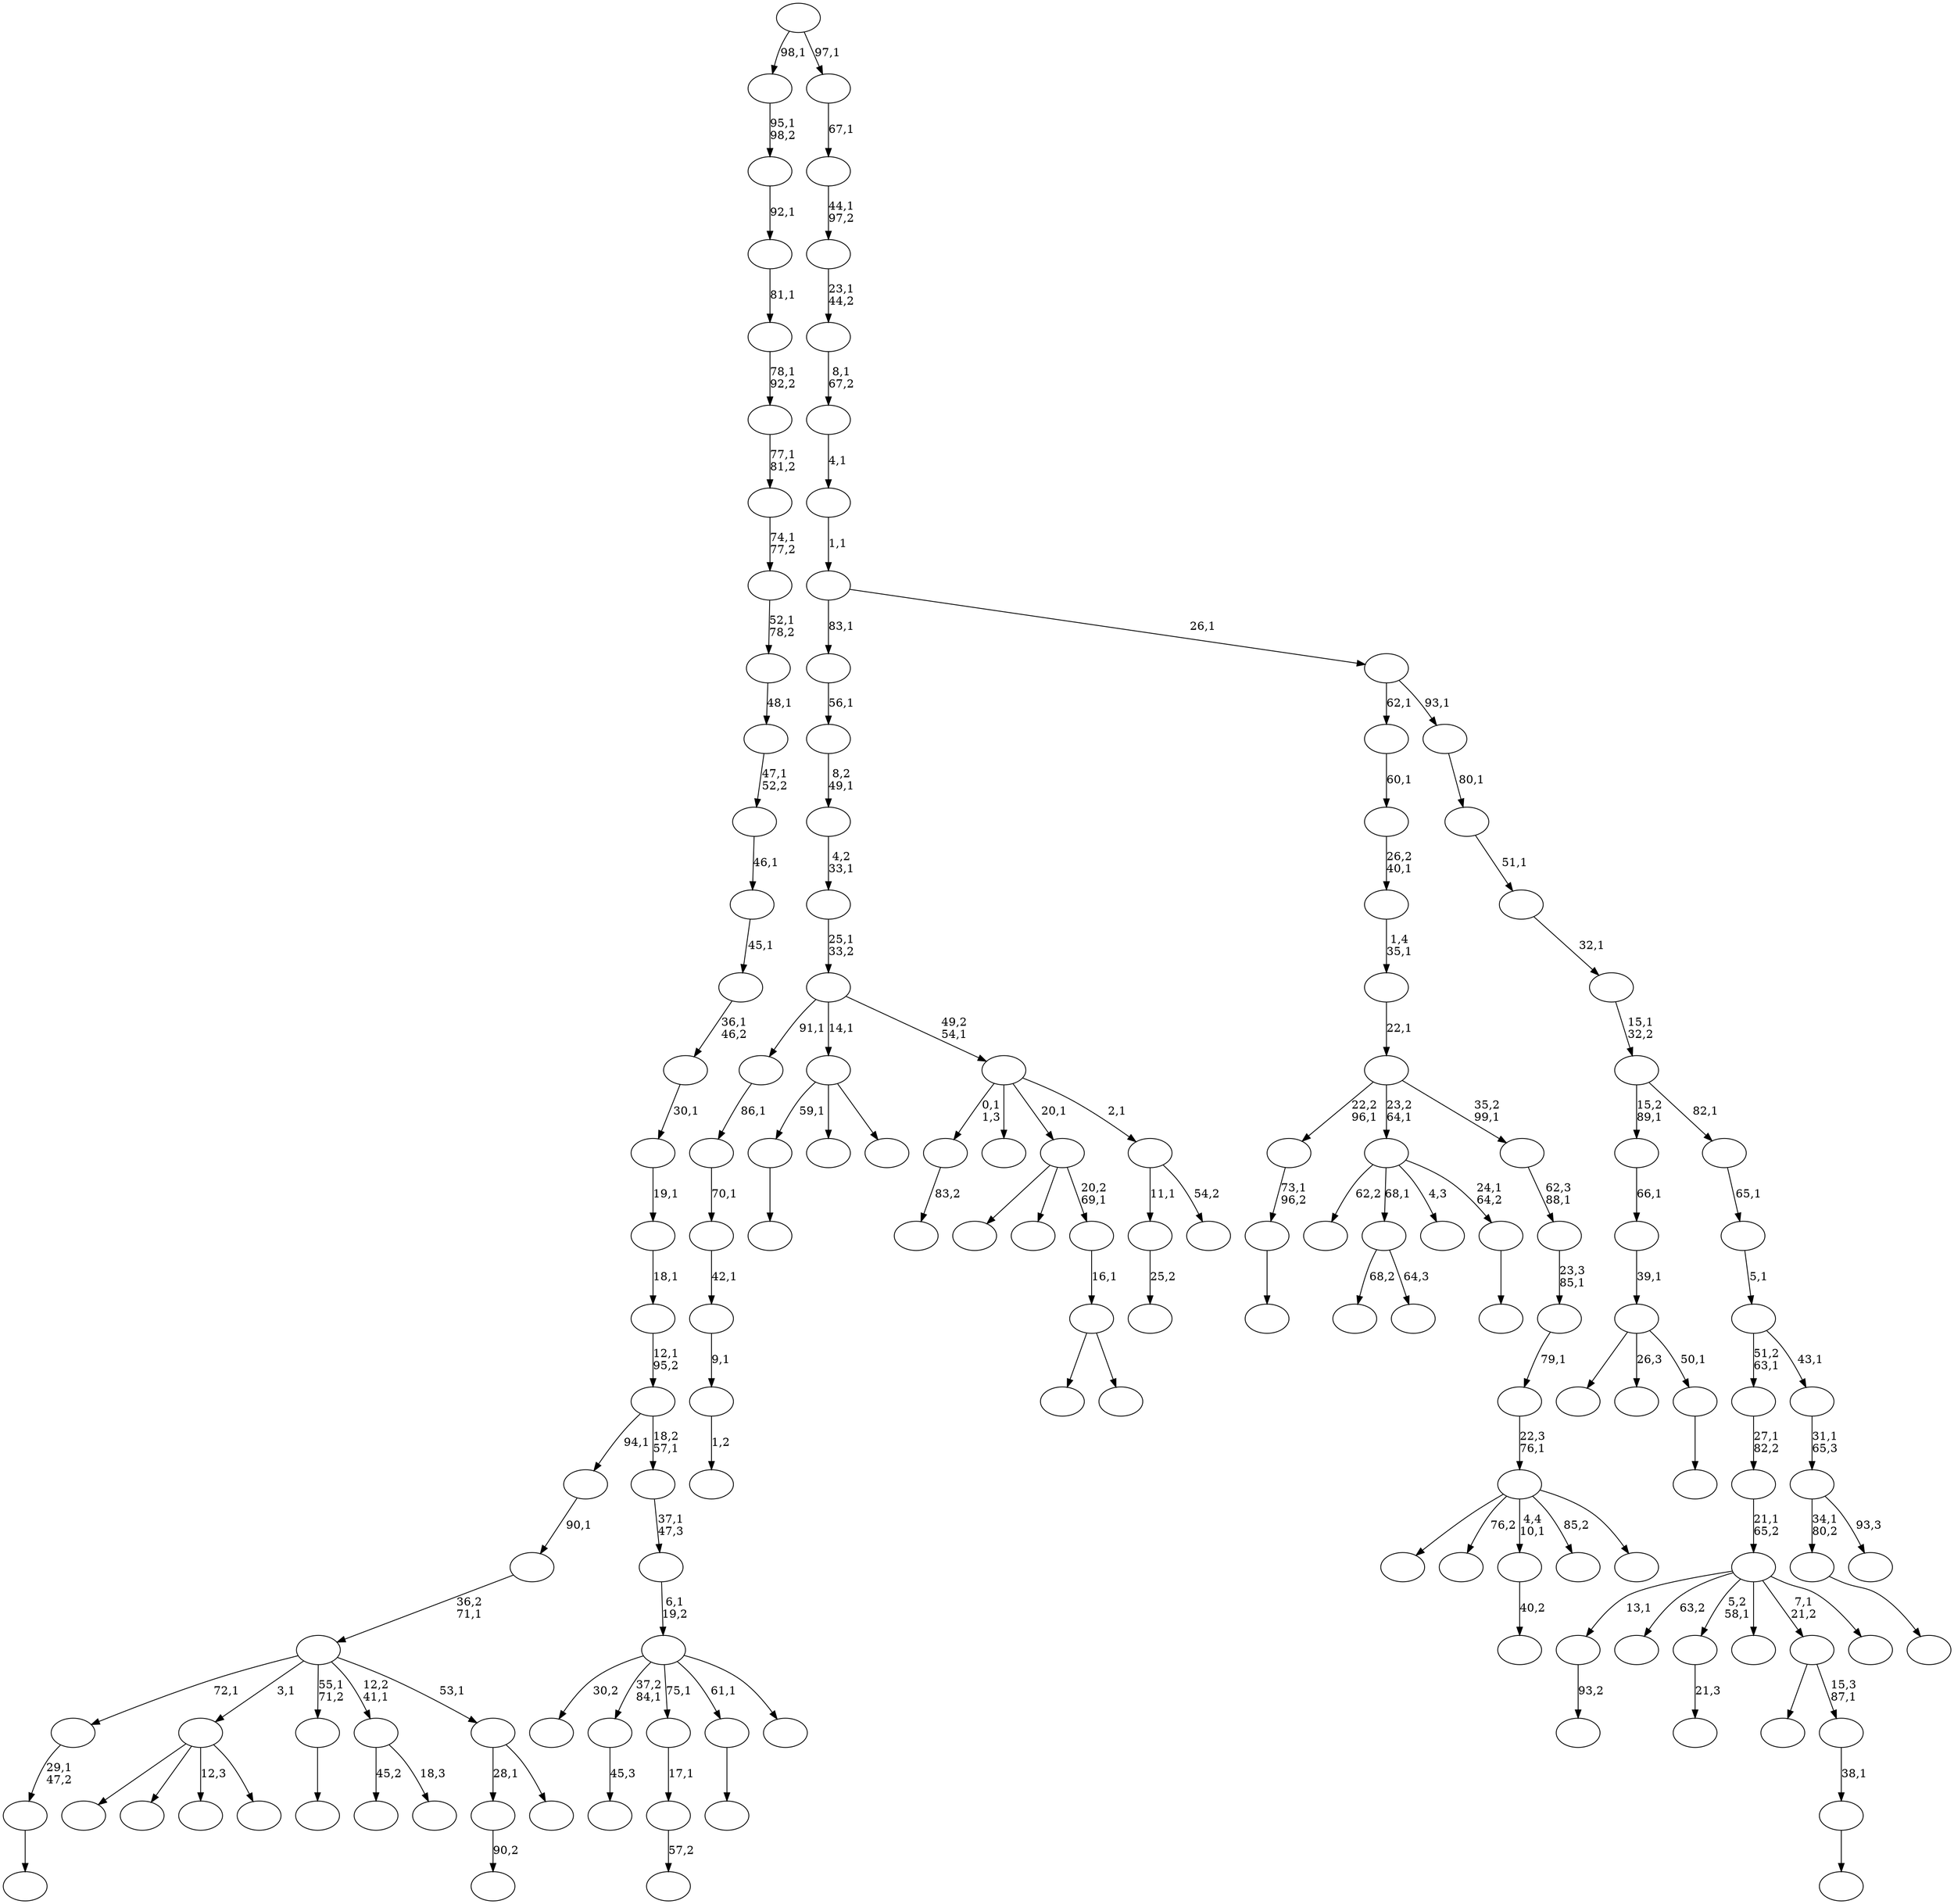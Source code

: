 digraph T {
	150 [label=""]
	149 [label=""]
	148 [label=""]
	147 [label=""]
	146 [label=""]
	145 [label=""]
	144 [label=""]
	143 [label=""]
	142 [label=""]
	141 [label=""]
	140 [label=""]
	139 [label=""]
	138 [label=""]
	137 [label=""]
	136 [label=""]
	135 [label=""]
	134 [label=""]
	133 [label=""]
	132 [label=""]
	131 [label=""]
	130 [label=""]
	129 [label=""]
	128 [label=""]
	127 [label=""]
	126 [label=""]
	125 [label=""]
	124 [label=""]
	123 [label=""]
	122 [label=""]
	121 [label=""]
	120 [label=""]
	119 [label=""]
	118 [label=""]
	117 [label=""]
	116 [label=""]
	115 [label=""]
	114 [label=""]
	113 [label=""]
	112 [label=""]
	111 [label=""]
	110 [label=""]
	109 [label=""]
	108 [label=""]
	107 [label=""]
	106 [label=""]
	105 [label=""]
	104 [label=""]
	103 [label=""]
	102 [label=""]
	101 [label=""]
	100 [label=""]
	99 [label=""]
	98 [label=""]
	97 [label=""]
	96 [label=""]
	95 [label=""]
	94 [label=""]
	93 [label=""]
	92 [label=""]
	91 [label=""]
	90 [label=""]
	89 [label=""]
	88 [label=""]
	87 [label=""]
	86 [label=""]
	85 [label=""]
	84 [label=""]
	83 [label=""]
	82 [label=""]
	81 [label=""]
	80 [label=""]
	79 [label=""]
	78 [label=""]
	77 [label=""]
	76 [label=""]
	75 [label=""]
	74 [label=""]
	73 [label=""]
	72 [label=""]
	71 [label=""]
	70 [label=""]
	69 [label=""]
	68 [label=""]
	67 [label=""]
	66 [label=""]
	65 [label=""]
	64 [label=""]
	63 [label=""]
	62 [label=""]
	61 [label=""]
	60 [label=""]
	59 [label=""]
	58 [label=""]
	57 [label=""]
	56 [label=""]
	55 [label=""]
	54 [label=""]
	53 [label=""]
	52 [label=""]
	51 [label=""]
	50 [label=""]
	49 [label=""]
	48 [label=""]
	47 [label=""]
	46 [label=""]
	45 [label=""]
	44 [label=""]
	43 [label=""]
	42 [label=""]
	41 [label=""]
	40 [label=""]
	39 [label=""]
	38 [label=""]
	37 [label=""]
	36 [label=""]
	35 [label=""]
	34 [label=""]
	33 [label=""]
	32 [label=""]
	31 [label=""]
	30 [label=""]
	29 [label=""]
	28 [label=""]
	27 [label=""]
	26 [label=""]
	25 [label=""]
	24 [label=""]
	23 [label=""]
	22 [label=""]
	21 [label=""]
	20 [label=""]
	19 [label=""]
	18 [label=""]
	17 [label=""]
	16 [label=""]
	15 [label=""]
	14 [label=""]
	13 [label=""]
	12 [label=""]
	11 [label=""]
	10 [label=""]
	9 [label=""]
	8 [label=""]
	7 [label=""]
	6 [label=""]
	5 [label=""]
	4 [label=""]
	3 [label=""]
	2 [label=""]
	1 [label=""]
	0 [label=""]
	146 -> 147 [label="90,2"]
	143 -> 144 [label="25,2"]
	138 -> 139 [label="83,2"]
	136 -> 137 [label="93,2"]
	132 -> 133 [label="45,3"]
	129 -> 130 [label="57,2"]
	128 -> 129 [label="17,1"]
	126 -> 127 [label="21,3"]
	124 -> 149 [label="68,2"]
	124 -> 125 [label="64,3"]
	121 -> 122 [label=""]
	118 -> 119 [label=""]
	116 -> 117 [label=""]
	115 -> 116 [label="29,1\n47,2"]
	113 -> 114 [label="40,2"]
	109 -> 110 [label=""]
	108 -> 140 [label=""]
	108 -> 112 [label="26,3"]
	108 -> 109 [label="50,1"]
	107 -> 108 [label="39,1"]
	106 -> 107 [label="66,1"]
	104 -> 135 [label=""]
	104 -> 123 [label=""]
	104 -> 111 [label="12,3"]
	104 -> 105 [label=""]
	101 -> 102 [label=""]
	97 -> 98 [label="1,2"]
	96 -> 97 [label="9,1"]
	95 -> 96 [label="42,1"]
	94 -> 95 [label="70,1"]
	93 -> 94 [label="86,1"]
	89 -> 118 [label="59,1"]
	89 -> 99 [label=""]
	89 -> 90 [label=""]
	86 -> 87 [label=""]
	85 -> 86 [label="73,1\n96,2"]
	83 -> 84 [label=""]
	82 -> 83 [label="38,1"]
	81 -> 91 [label=""]
	81 -> 82 [label="15,3\n87,1"]
	79 -> 100 [label=""]
	79 -> 80 [label=""]
	78 -> 79 [label="16,1"]
	77 -> 150 [label=""]
	77 -> 148 [label=""]
	77 -> 78 [label="20,2\n69,1"]
	75 -> 76 [label=""]
	74 -> 131 [label="62,2"]
	74 -> 124 [label="68,1"]
	74 -> 88 [label="4,3"]
	74 -> 75 [label="24,1\n64,2"]
	71 -> 73 [label="45,2"]
	71 -> 72 [label="18,3"]
	69 -> 70 [label=""]
	67 -> 146 [label="28,1"]
	67 -> 68 [label=""]
	66 -> 115 [label="72,1"]
	66 -> 104 [label="3,1"]
	66 -> 101 [label="55,1\n71,2"]
	66 -> 71 [label="12,2\n41,1"]
	66 -> 67 [label="53,1"]
	65 -> 66 [label="36,2\n71,1"]
	64 -> 65 [label="90,1"]
	62 -> 136 [label="13,1"]
	62 -> 134 [label="63,2"]
	62 -> 126 [label="5,2\n58,1"]
	62 -> 92 [label=""]
	62 -> 81 [label="7,1\n21,2"]
	62 -> 63 [label=""]
	61 -> 62 [label="21,1\n65,2"]
	60 -> 61 [label="27,1\n82,2"]
	58 -> 143 [label="11,1"]
	58 -> 59 [label="54,2"]
	57 -> 138 [label="0,1\n1,3"]
	57 -> 120 [label=""]
	57 -> 77 [label="20,1"]
	57 -> 58 [label="2,1"]
	56 -> 93 [label="91,1"]
	56 -> 89 [label="14,1"]
	56 -> 57 [label="49,2\n54,1"]
	55 -> 56 [label="25,1\n33,2"]
	54 -> 55 [label="4,2\n33,1"]
	53 -> 54 [label="8,2\n49,1"]
	52 -> 53 [label="56,1"]
	50 -> 142 [label=""]
	50 -> 141 [label="76,2"]
	50 -> 113 [label="4,4\n10,1"]
	50 -> 103 [label="85,2"]
	50 -> 51 [label=""]
	49 -> 50 [label="22,3\n76,1"]
	48 -> 49 [label="79,1"]
	47 -> 48 [label="23,3\n85,1"]
	46 -> 47 [label="62,3\n88,1"]
	45 -> 85 [label="22,2\n96,1"]
	45 -> 74 [label="23,2\n64,1"]
	45 -> 46 [label="35,2\n99,1"]
	44 -> 45 [label="22,1"]
	43 -> 44 [label="1,4\n35,1"]
	42 -> 43 [label="26,2\n40,1"]
	41 -> 42 [label="60,1"]
	39 -> 145 [label="30,2"]
	39 -> 132 [label="37,2\n84,1"]
	39 -> 128 [label="75,1"]
	39 -> 69 [label="61,1"]
	39 -> 40 [label=""]
	38 -> 39 [label="6,1\n19,2"]
	37 -> 38 [label="37,1\n47,3"]
	36 -> 64 [label="94,1"]
	36 -> 37 [label="18,2\n57,1"]
	35 -> 36 [label="12,1\n95,2"]
	34 -> 35 [label="18,1"]
	33 -> 34 [label="19,1"]
	32 -> 33 [label="30,1"]
	31 -> 32 [label="36,1\n46,2"]
	30 -> 31 [label="45,1"]
	29 -> 30 [label="46,1"]
	28 -> 29 [label="47,1\n52,2"]
	27 -> 28 [label="48,1"]
	26 -> 27 [label="52,1\n78,2"]
	25 -> 26 [label="74,1\n77,2"]
	24 -> 25 [label="77,1\n81,2"]
	23 -> 24 [label="78,1\n92,2"]
	22 -> 23 [label="81,1"]
	21 -> 22 [label="92,1"]
	20 -> 21 [label="95,1\n98,2"]
	18 -> 121 [label="34,1\n80,2"]
	18 -> 19 [label="93,3"]
	17 -> 18 [label="31,1\n65,3"]
	16 -> 60 [label="51,2\n63,1"]
	16 -> 17 [label="43,1"]
	15 -> 16 [label="5,1"]
	14 -> 15 [label="65,1"]
	13 -> 106 [label="15,2\n89,1"]
	13 -> 14 [label="82,1"]
	12 -> 13 [label="15,1\n32,2"]
	11 -> 12 [label="32,1"]
	10 -> 11 [label="51,1"]
	9 -> 10 [label="80,1"]
	8 -> 41 [label="62,1"]
	8 -> 9 [label="93,1"]
	7 -> 52 [label="83,1"]
	7 -> 8 [label="26,1"]
	6 -> 7 [label="1,1"]
	5 -> 6 [label="4,1"]
	4 -> 5 [label="8,1\n67,2"]
	3 -> 4 [label="23,1\n44,2"]
	2 -> 3 [label="44,1\n97,2"]
	1 -> 2 [label="67,1"]
	0 -> 20 [label="98,1"]
	0 -> 1 [label="97,1"]
}
